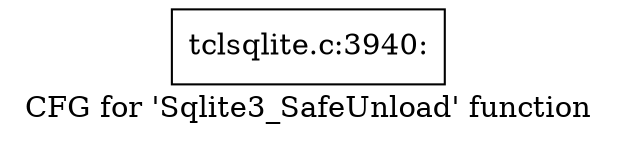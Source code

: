 digraph "CFG for 'Sqlite3_SafeUnload' function" {
	label="CFG for 'Sqlite3_SafeUnload' function";

	Node0x55a7358ae180 [shape=record,label="{tclsqlite.c:3940:}"];
}
